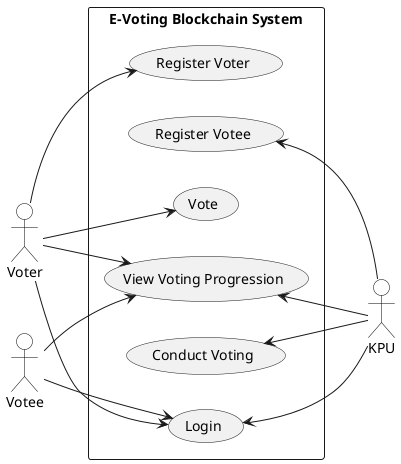 @startuml use case diagram

left to right direction
skinparam actor {
  BackgroundColor White
  BorderColor Black
}

actor Voter
actor Votee
actor KPU

rectangle "E-Voting Blockchain System"{
usecase "Register Voter" as UC1
usecase "Register Votee" as UC2
usecase "Login" as UC3
usecase "Vote" as UC4
usecase "Conduct Voting" as UC5
usecase "View Voting Progression" as UC6
}

Voter --> UC1
UC2 <-- KPU
Voter --> UC3
Votee --> UC3
UC3 <-- KPU
Voter --> UC4
UC5 <-- KPU
Voter --> UC6
Votee --> UC6
UC6 <-- KPU

@enduml